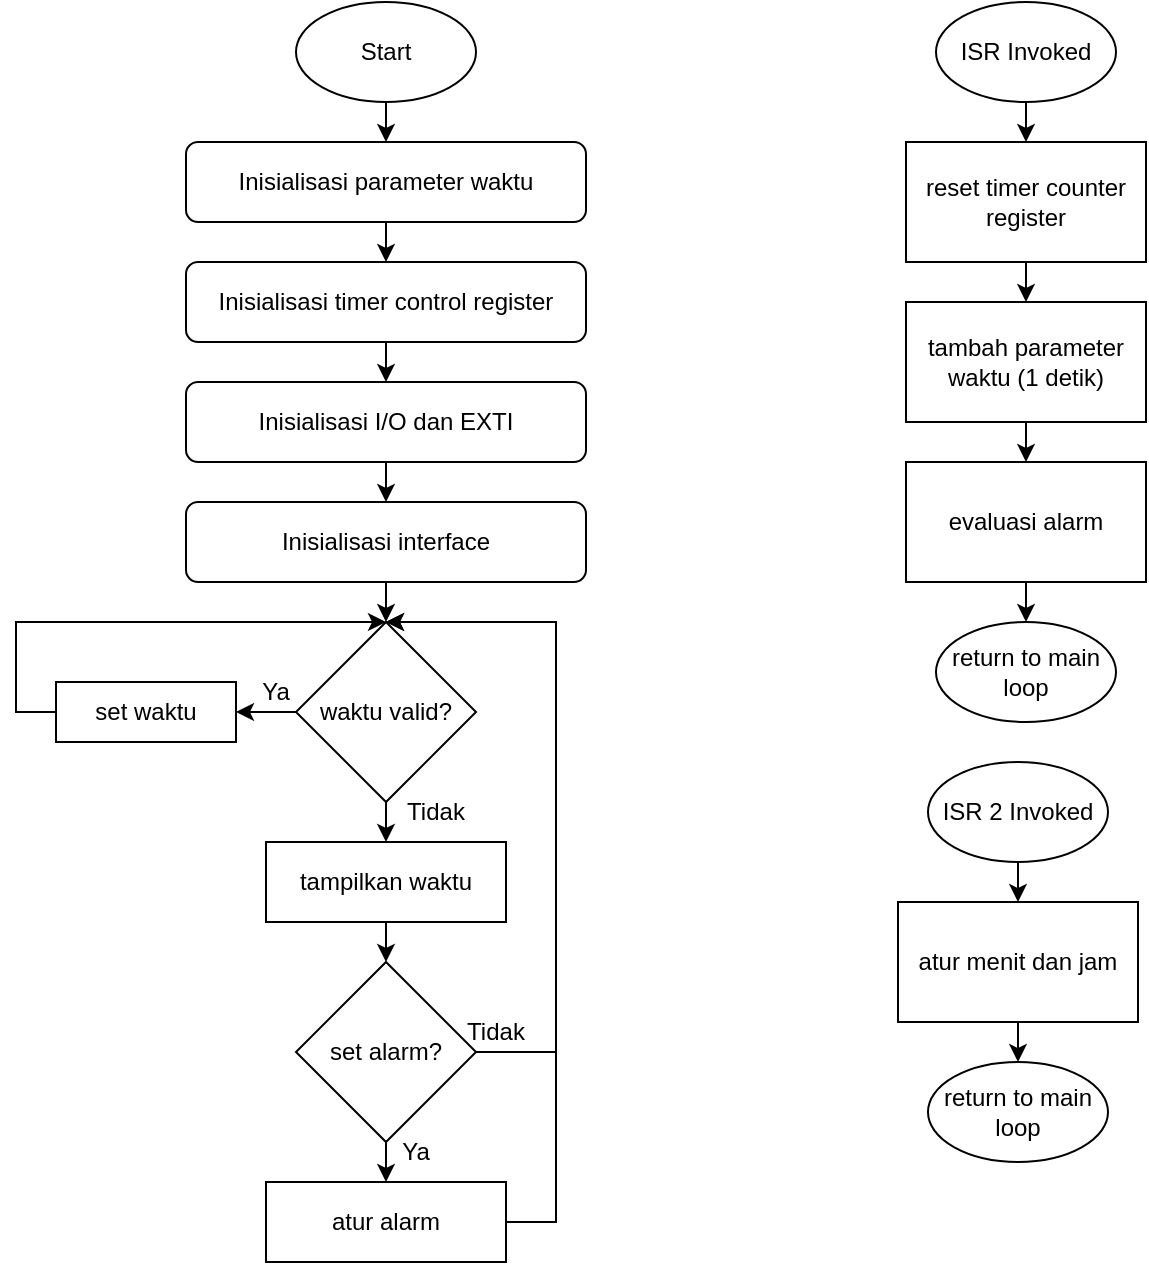 <mxfile version="16.6.2" type="device"><diagram id="vxPHHohV28nef5Uah25m" name="Page-1"><mxGraphModel dx="1342" dy="620" grid="0" gridSize="10" guides="1" tooltips="1" connect="1" arrows="1" fold="1" page="1" pageScale="1" pageWidth="850" pageHeight="1100" math="0" shadow="0"><root><mxCell id="0"/><mxCell id="1" parent="0"/><mxCell id="OD2X6solKcQ3e8_FnA0y-9" style="edgeStyle=orthogonalEdgeStyle;rounded=0;orthogonalLoop=1;jettySize=auto;html=1;exitX=0.5;exitY=1;exitDx=0;exitDy=0;entryX=0.5;entryY=0;entryDx=0;entryDy=0;" parent="1" source="OD2X6solKcQ3e8_FnA0y-1" target="OD2X6solKcQ3e8_FnA0y-2" edge="1"><mxGeometry relative="1" as="geometry"/></mxCell><mxCell id="OD2X6solKcQ3e8_FnA0y-1" value="Start" style="ellipse;whiteSpace=wrap;html=1;" parent="1" vertex="1"><mxGeometry x="340" y="40" width="90" height="50" as="geometry"/></mxCell><mxCell id="OD2X6solKcQ3e8_FnA0y-10" style="edgeStyle=orthogonalEdgeStyle;rounded=0;orthogonalLoop=1;jettySize=auto;html=1;exitX=0.5;exitY=1;exitDx=0;exitDy=0;entryX=0.5;entryY=0;entryDx=0;entryDy=0;" parent="1" source="OD2X6solKcQ3e8_FnA0y-2" target="OD2X6solKcQ3e8_FnA0y-3" edge="1"><mxGeometry relative="1" as="geometry"/></mxCell><mxCell id="OD2X6solKcQ3e8_FnA0y-2" value="Inisialisasi parameter waktu" style="rounded=1;whiteSpace=wrap;html=1;" parent="1" vertex="1"><mxGeometry x="285" y="110" width="200" height="40" as="geometry"/></mxCell><mxCell id="OD2X6solKcQ3e8_FnA0y-11" style="edgeStyle=orthogonalEdgeStyle;rounded=0;orthogonalLoop=1;jettySize=auto;html=1;exitX=0.5;exitY=1;exitDx=0;exitDy=0;entryX=0.5;entryY=0;entryDx=0;entryDy=0;" parent="1" source="OD2X6solKcQ3e8_FnA0y-3" target="OD2X6solKcQ3e8_FnA0y-4" edge="1"><mxGeometry relative="1" as="geometry"/></mxCell><mxCell id="OD2X6solKcQ3e8_FnA0y-3" value="Inisialisasi timer control register" style="rounded=1;whiteSpace=wrap;html=1;" parent="1" vertex="1"><mxGeometry x="285" y="170" width="200" height="40" as="geometry"/></mxCell><mxCell id="OD2X6solKcQ3e8_FnA0y-12" style="edgeStyle=orthogonalEdgeStyle;rounded=0;orthogonalLoop=1;jettySize=auto;html=1;exitX=0.5;exitY=1;exitDx=0;exitDy=0;entryX=0.5;entryY=0;entryDx=0;entryDy=0;" parent="1" source="OD2X6solKcQ3e8_FnA0y-4" target="OD2X6solKcQ3e8_FnA0y-6" edge="1"><mxGeometry relative="1" as="geometry"/></mxCell><mxCell id="OD2X6solKcQ3e8_FnA0y-4" value="Inisialisasi I/O dan EXTI" style="rounded=1;whiteSpace=wrap;html=1;" parent="1" vertex="1"><mxGeometry x="285" y="230" width="200" height="40" as="geometry"/></mxCell><mxCell id="OD2X6solKcQ3e8_FnA0y-13" style="edgeStyle=orthogonalEdgeStyle;rounded=0;orthogonalLoop=1;jettySize=auto;html=1;exitX=0.5;exitY=1;exitDx=0;exitDy=0;entryX=0.5;entryY=0;entryDx=0;entryDy=0;" parent="1" source="OD2X6solKcQ3e8_FnA0y-6" target="OD2X6solKcQ3e8_FnA0y-7" edge="1"><mxGeometry relative="1" as="geometry"/></mxCell><mxCell id="OD2X6solKcQ3e8_FnA0y-6" value="Inisialisasi interface" style="rounded=1;whiteSpace=wrap;html=1;" parent="1" vertex="1"><mxGeometry x="285" y="290" width="200" height="40" as="geometry"/></mxCell><mxCell id="OD2X6solKcQ3e8_FnA0y-14" style="edgeStyle=orthogonalEdgeStyle;rounded=0;orthogonalLoop=1;jettySize=auto;html=1;exitX=0;exitY=0.5;exitDx=0;exitDy=0;entryX=1;entryY=0.5;entryDx=0;entryDy=0;" parent="1" source="OD2X6solKcQ3e8_FnA0y-7" target="OD2X6solKcQ3e8_FnA0y-8" edge="1"><mxGeometry relative="1" as="geometry"/></mxCell><mxCell id="OD2X6solKcQ3e8_FnA0y-22" style="edgeStyle=orthogonalEdgeStyle;rounded=0;orthogonalLoop=1;jettySize=auto;html=1;exitX=0.5;exitY=1;exitDx=0;exitDy=0;entryX=0.5;entryY=0;entryDx=0;entryDy=0;" parent="1" source="OD2X6solKcQ3e8_FnA0y-7" target="OD2X6solKcQ3e8_FnA0y-16" edge="1"><mxGeometry relative="1" as="geometry"/></mxCell><mxCell id="OD2X6solKcQ3e8_FnA0y-7" value="waktu valid?" style="rhombus;whiteSpace=wrap;html=1;" parent="1" vertex="1"><mxGeometry x="340" y="350" width="90" height="90" as="geometry"/></mxCell><mxCell id="OD2X6solKcQ3e8_FnA0y-15" style="edgeStyle=orthogonalEdgeStyle;rounded=0;orthogonalLoop=1;jettySize=auto;html=1;exitX=0;exitY=0.5;exitDx=0;exitDy=0;entryX=0.5;entryY=0;entryDx=0;entryDy=0;" parent="1" source="OD2X6solKcQ3e8_FnA0y-8" target="OD2X6solKcQ3e8_FnA0y-7" edge="1"><mxGeometry relative="1" as="geometry"><Array as="points"><mxPoint x="200" y="395"/><mxPoint x="200" y="350"/></Array></mxGeometry></mxCell><mxCell id="OD2X6solKcQ3e8_FnA0y-8" value="set waktu" style="rounded=0;whiteSpace=wrap;html=1;" parent="1" vertex="1"><mxGeometry x="220" y="380" width="90" height="30" as="geometry"/></mxCell><mxCell id="OD2X6solKcQ3e8_FnA0y-23" style="edgeStyle=orthogonalEdgeStyle;rounded=0;orthogonalLoop=1;jettySize=auto;html=1;exitX=0.5;exitY=1;exitDx=0;exitDy=0;entryX=0.5;entryY=0;entryDx=0;entryDy=0;" parent="1" source="OD2X6solKcQ3e8_FnA0y-16" target="OD2X6solKcQ3e8_FnA0y-19" edge="1"><mxGeometry relative="1" as="geometry"/></mxCell><mxCell id="OD2X6solKcQ3e8_FnA0y-16" value="tampilkan waktu" style="rounded=0;whiteSpace=wrap;html=1;" parent="1" vertex="1"><mxGeometry x="325" y="460" width="120" height="40" as="geometry"/></mxCell><mxCell id="OD2X6solKcQ3e8_FnA0y-24" style="edgeStyle=orthogonalEdgeStyle;rounded=0;orthogonalLoop=1;jettySize=auto;html=1;exitX=0.5;exitY=1;exitDx=0;exitDy=0;entryX=0.5;entryY=0;entryDx=0;entryDy=0;" parent="1" source="OD2X6solKcQ3e8_FnA0y-19" target="OD2X6solKcQ3e8_FnA0y-21" edge="1"><mxGeometry relative="1" as="geometry"/></mxCell><mxCell id="OD2X6solKcQ3e8_FnA0y-25" style="edgeStyle=orthogonalEdgeStyle;rounded=0;orthogonalLoop=1;jettySize=auto;html=1;exitX=1;exitY=0.5;exitDx=0;exitDy=0;entryX=0.5;entryY=0;entryDx=0;entryDy=0;" parent="1" source="OD2X6solKcQ3e8_FnA0y-19" target="OD2X6solKcQ3e8_FnA0y-7" edge="1"><mxGeometry relative="1" as="geometry"><Array as="points"><mxPoint x="470" y="565"/><mxPoint x="470" y="350"/></Array></mxGeometry></mxCell><mxCell id="OD2X6solKcQ3e8_FnA0y-19" value="set alarm?" style="rhombus;whiteSpace=wrap;html=1;" parent="1" vertex="1"><mxGeometry x="340" y="520" width="90" height="90" as="geometry"/></mxCell><mxCell id="OD2X6solKcQ3e8_FnA0y-26" style="edgeStyle=orthogonalEdgeStyle;rounded=0;orthogonalLoop=1;jettySize=auto;html=1;exitX=1;exitY=0.5;exitDx=0;exitDy=0;entryX=0.5;entryY=0;entryDx=0;entryDy=0;" parent="1" source="OD2X6solKcQ3e8_FnA0y-21" target="OD2X6solKcQ3e8_FnA0y-7" edge="1"><mxGeometry relative="1" as="geometry"><Array as="points"><mxPoint x="470" y="650"/><mxPoint x="470" y="350"/></Array></mxGeometry></mxCell><mxCell id="OD2X6solKcQ3e8_FnA0y-21" value="atur alarm" style="rounded=0;whiteSpace=wrap;html=1;" parent="1" vertex="1"><mxGeometry x="325" y="630" width="120" height="40" as="geometry"/></mxCell><mxCell id="OD2X6solKcQ3e8_FnA0y-27" value="Ya" style="text;html=1;strokeColor=none;fillColor=none;align=center;verticalAlign=middle;whiteSpace=wrap;rounded=0;" parent="1" vertex="1"><mxGeometry x="300" y="370" width="60" height="30" as="geometry"/></mxCell><mxCell id="OD2X6solKcQ3e8_FnA0y-28" value="Ya" style="text;html=1;strokeColor=none;fillColor=none;align=center;verticalAlign=middle;whiteSpace=wrap;rounded=0;" parent="1" vertex="1"><mxGeometry x="370" y="600" width="60" height="30" as="geometry"/></mxCell><mxCell id="OD2X6solKcQ3e8_FnA0y-29" value="Tidak" style="text;html=1;strokeColor=none;fillColor=none;align=center;verticalAlign=middle;whiteSpace=wrap;rounded=0;" parent="1" vertex="1"><mxGeometry x="380" y="430" width="60" height="30" as="geometry"/></mxCell><mxCell id="OD2X6solKcQ3e8_FnA0y-30" value="Tidak" style="text;html=1;strokeColor=none;fillColor=none;align=center;verticalAlign=middle;whiteSpace=wrap;rounded=0;" parent="1" vertex="1"><mxGeometry x="410" y="540" width="60" height="30" as="geometry"/></mxCell><mxCell id="OD2X6solKcQ3e8_FnA0y-38" style="edgeStyle=orthogonalEdgeStyle;rounded=0;orthogonalLoop=1;jettySize=auto;html=1;exitX=0.5;exitY=1;exitDx=0;exitDy=0;entryX=0.5;entryY=0;entryDx=0;entryDy=0;" parent="1" source="OD2X6solKcQ3e8_FnA0y-32" target="OD2X6solKcQ3e8_FnA0y-33" edge="1"><mxGeometry relative="1" as="geometry"/></mxCell><mxCell id="OD2X6solKcQ3e8_FnA0y-32" value="ISR Invoked" style="ellipse;whiteSpace=wrap;html=1;" parent="1" vertex="1"><mxGeometry x="660" y="40" width="90" height="50" as="geometry"/></mxCell><mxCell id="OD2X6solKcQ3e8_FnA0y-39" style="edgeStyle=orthogonalEdgeStyle;rounded=0;orthogonalLoop=1;jettySize=auto;html=1;exitX=0.5;exitY=1;exitDx=0;exitDy=0;entryX=0.5;entryY=0;entryDx=0;entryDy=0;" parent="1" source="OD2X6solKcQ3e8_FnA0y-33" target="OD2X6solKcQ3e8_FnA0y-34" edge="1"><mxGeometry relative="1" as="geometry"/></mxCell><mxCell id="OD2X6solKcQ3e8_FnA0y-33" value="reset timer counter register" style="rounded=0;whiteSpace=wrap;html=1;" parent="1" vertex="1"><mxGeometry x="645" y="110" width="120" height="60" as="geometry"/></mxCell><mxCell id="OD2X6solKcQ3e8_FnA0y-40" style="edgeStyle=orthogonalEdgeStyle;rounded=0;orthogonalLoop=1;jettySize=auto;html=1;exitX=0.5;exitY=1;exitDx=0;exitDy=0;entryX=0.5;entryY=0;entryDx=0;entryDy=0;" parent="1" source="OD2X6solKcQ3e8_FnA0y-34" target="OD2X6solKcQ3e8_FnA0y-35" edge="1"><mxGeometry relative="1" as="geometry"/></mxCell><mxCell id="OD2X6solKcQ3e8_FnA0y-34" value="tambah parameter waktu (1 detik)" style="rounded=0;whiteSpace=wrap;html=1;" parent="1" vertex="1"><mxGeometry x="645" y="190" width="120" height="60" as="geometry"/></mxCell><mxCell id="OD2X6solKcQ3e8_FnA0y-41" style="edgeStyle=orthogonalEdgeStyle;rounded=0;orthogonalLoop=1;jettySize=auto;html=1;exitX=0.5;exitY=1;exitDx=0;exitDy=0;entryX=0.5;entryY=0;entryDx=0;entryDy=0;" parent="1" source="OD2X6solKcQ3e8_FnA0y-35" target="OD2X6solKcQ3e8_FnA0y-37" edge="1"><mxGeometry relative="1" as="geometry"/></mxCell><mxCell id="OD2X6solKcQ3e8_FnA0y-35" value="evaluasi alarm" style="rounded=0;whiteSpace=wrap;html=1;" parent="1" vertex="1"><mxGeometry x="645" y="270" width="120" height="60" as="geometry"/></mxCell><mxCell id="OD2X6solKcQ3e8_FnA0y-37" value="return to main loop" style="ellipse;whiteSpace=wrap;html=1;" parent="1" vertex="1"><mxGeometry x="660" y="350" width="90" height="50" as="geometry"/></mxCell><mxCell id="P5Mn9l0sc0CIpHR5Cp7W-2" style="edgeStyle=orthogonalEdgeStyle;rounded=0;orthogonalLoop=1;jettySize=auto;html=1;exitX=0.5;exitY=1;exitDx=0;exitDy=0;entryX=0.5;entryY=0;entryDx=0;entryDy=0;" edge="1" parent="1" source="P5Mn9l0sc0CIpHR5Cp7W-3" target="P5Mn9l0sc0CIpHR5Cp7W-5"><mxGeometry relative="1" as="geometry"/></mxCell><mxCell id="P5Mn9l0sc0CIpHR5Cp7W-3" value="ISR 2 Invoked" style="ellipse;whiteSpace=wrap;html=1;" vertex="1" parent="1"><mxGeometry x="656" y="420" width="90" height="50" as="geometry"/></mxCell><mxCell id="P5Mn9l0sc0CIpHR5Cp7W-4" style="edgeStyle=orthogonalEdgeStyle;rounded=0;orthogonalLoop=1;jettySize=auto;html=1;exitX=0.5;exitY=1;exitDx=0;exitDy=0;entryX=0.5;entryY=0;entryDx=0;entryDy=0;" edge="1" parent="1" source="P5Mn9l0sc0CIpHR5Cp7W-5"><mxGeometry relative="1" as="geometry"><mxPoint x="701" y="570" as="targetPoint"/></mxGeometry></mxCell><mxCell id="P5Mn9l0sc0CIpHR5Cp7W-5" value="atur menit dan jam" style="rounded=0;whiteSpace=wrap;html=1;" vertex="1" parent="1"><mxGeometry x="641" y="490" width="120" height="60" as="geometry"/></mxCell><mxCell id="P5Mn9l0sc0CIpHR5Cp7W-10" value="return to main loop" style="ellipse;whiteSpace=wrap;html=1;" vertex="1" parent="1"><mxGeometry x="656" y="570" width="90" height="50" as="geometry"/></mxCell></root></mxGraphModel></diagram></mxfile>